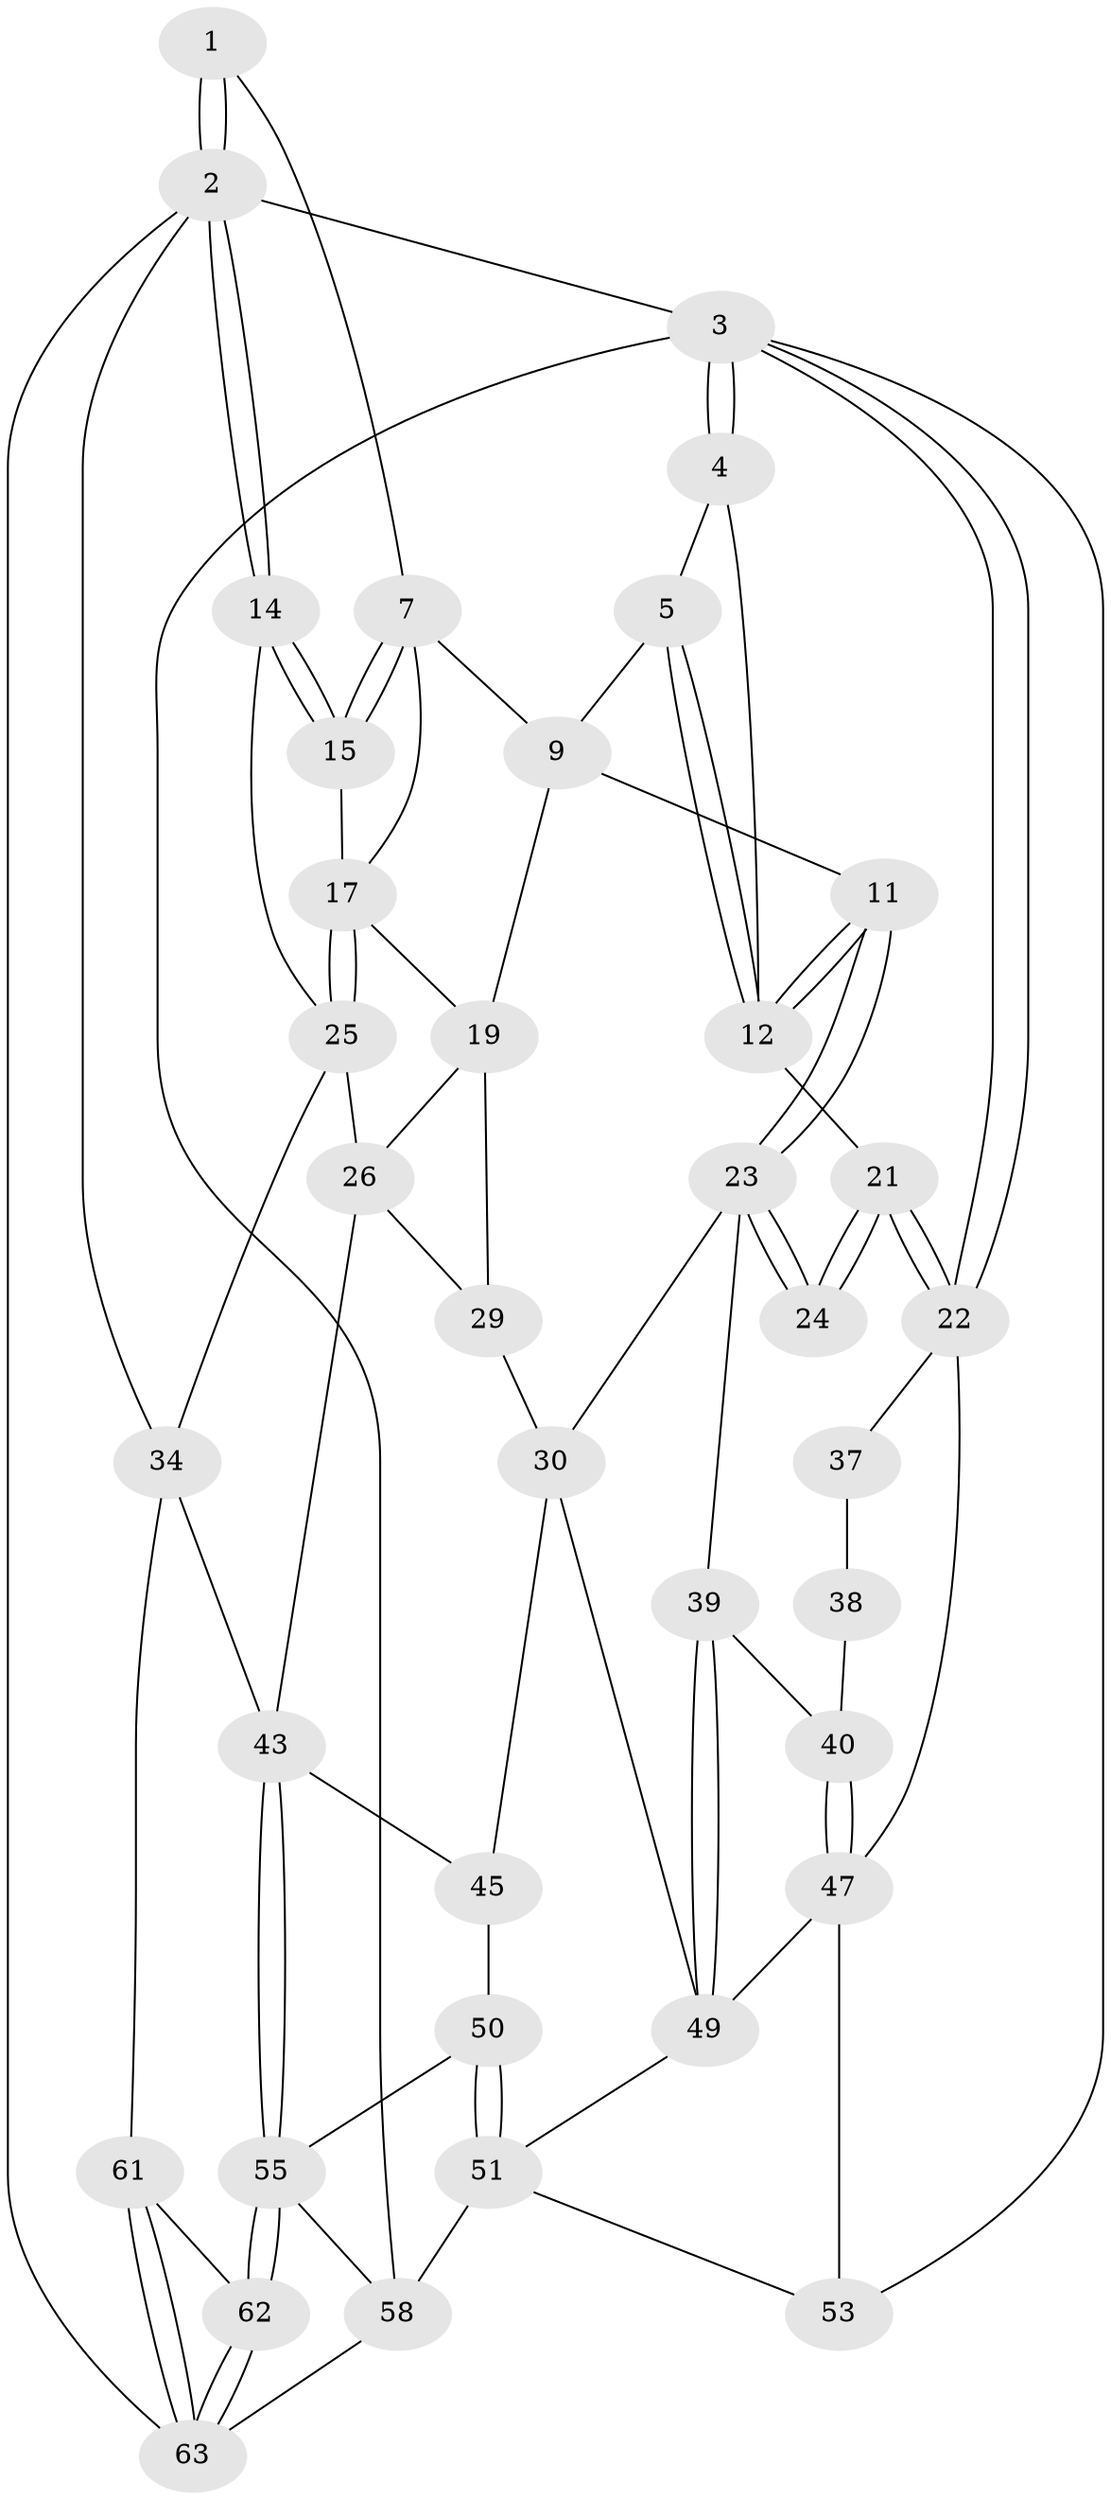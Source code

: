 // original degree distribution, {3: 0.046875, 6: 0.234375, 4: 0.234375, 5: 0.484375}
// Generated by graph-tools (version 1.1) at 2025/11/02/27/25 16:11:54]
// undirected, 38 vertices, 86 edges
graph export_dot {
graph [start="1"]
  node [color=gray90,style=filled];
  1 [pos="+0.7417244949020517+0"];
  2 [pos="+1+0",super="+33"];
  3 [pos="+0+0",super="+54"];
  4 [pos="+0+0"];
  5 [pos="+0.16426565719462768+0",super="+6"];
  7 [pos="+0.7245804148556692+0.01774594232206514",super="+8"];
  9 [pos="+0.47255895007485577+0.1760255343218206",super="+10"];
  11 [pos="+0.339887410584289+0.32515473168310416"];
  12 [pos="+0.2186086891323478+0.15366998795917947",super="+13"];
  14 [pos="+1+0",super="+20"];
  15 [pos="+0.8700254346866326+0.15706928869580872",super="+16"];
  17 [pos="+0.8391153463854453+0.3298398941429571",super="+18"];
  19 [pos="+0.49291773466537053+0.3510609923242475",super="+27"];
  21 [pos="+0.02265456316573942+0.3430553867955523"];
  22 [pos="+0+0.37412147325789374",super="+36"];
  23 [pos="+0.22549076096377177+0.4133927540948695",super="+32"];
  24 [pos="+0.21617090640302267+0.41408608237749256"];
  25 [pos="+0.8542320894729405+0.4125285088491187",super="+28"];
  26 [pos="+0.823599506029736+0.4234140199484527",super="+42"];
  29 [pos="+0.5151110926831374+0.4581315860015546"];
  30 [pos="+0.4950642392391888+0.5244277707680813",super="+31"];
  34 [pos="+1+0.7191770347790598",super="+35"];
  37 [pos="+0.05383142943185771+0.5434435300621702"];
  38 [pos="+0.18936510369960977+0.4516781290302818",super="+41"];
  39 [pos="+0.251807306033313+0.6206280682488288"];
  40 [pos="+0.12401049770108451+0.6345077406519354"];
  43 [pos="+0.7926767469377997+0.6981507684916853",super="+44"];
  45 [pos="+0.6466731383209409+0.6803048163316827",super="+46"];
  47 [pos="+0.056301561922078885+0.7486095812181844",super="+48"];
  49 [pos="+0.34546852924077204+0.7510128967874498",super="+52"];
  50 [pos="+0.5309285753582345+0.7857186556819482",super="+57"];
  51 [pos="+0.37487505321416786+0.9180882993099655",super="+60"];
  53 [pos="+0+0.815602737885637"];
  55 [pos="+0.7579534518968003+0.8474346006258396",super="+56"];
  58 [pos="+0.45058186557200525+1",super="+59"];
  61 [pos="+1+0.7929007755865721"];
  62 [pos="+0.7711707409557149+0.8562999879170299"];
  63 [pos="+0.8345527813590353+0.9847359721010411",super="+64"];
  1 -- 2;
  1 -- 2;
  1 -- 7;
  2 -- 3 [weight=2];
  2 -- 14;
  2 -- 14;
  2 -- 34;
  2 -- 63;
  3 -- 4;
  3 -- 4;
  3 -- 22;
  3 -- 22;
  3 -- 53;
  3 -- 58;
  4 -- 5;
  4 -- 12;
  5 -- 12;
  5 -- 12;
  5 -- 9;
  7 -- 15;
  7 -- 15;
  7 -- 9;
  7 -- 17;
  9 -- 11;
  9 -- 19;
  11 -- 12;
  11 -- 12;
  11 -- 23;
  11 -- 23;
  12 -- 21;
  14 -- 15 [weight=2];
  14 -- 15;
  14 -- 25;
  15 -- 17;
  17 -- 25;
  17 -- 25;
  17 -- 19;
  19 -- 26;
  19 -- 29;
  21 -- 22;
  21 -- 22;
  21 -- 24;
  21 -- 24;
  22 -- 37;
  22 -- 47;
  23 -- 24;
  23 -- 24;
  23 -- 39;
  23 -- 30;
  25 -- 26;
  25 -- 34;
  26 -- 43;
  26 -- 29;
  29 -- 30;
  30 -- 45;
  30 -- 49;
  34 -- 61;
  34 -- 43;
  37 -- 38 [weight=2];
  38 -- 40;
  39 -- 40;
  39 -- 49;
  39 -- 49;
  40 -- 47;
  40 -- 47;
  43 -- 55;
  43 -- 55;
  43 -- 45;
  45 -- 50 [weight=2];
  47 -- 53;
  47 -- 49;
  49 -- 51;
  50 -- 51;
  50 -- 51;
  50 -- 55;
  51 -- 58;
  51 -- 53;
  55 -- 62;
  55 -- 62;
  55 -- 58;
  58 -- 63;
  61 -- 62;
  61 -- 63;
  61 -- 63;
  62 -- 63;
  62 -- 63;
}
